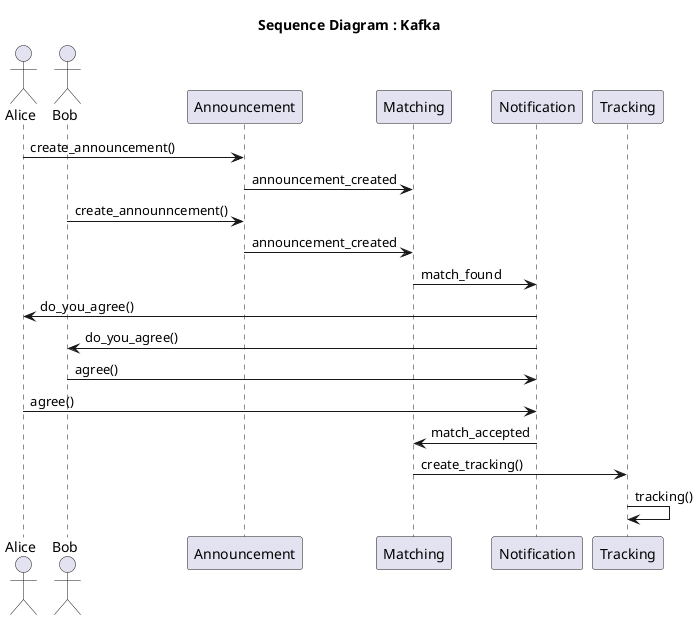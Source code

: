 @startuml
title Sequence Diagram : Kafka
actor Alice
actor Bob
Alice -> Announcement : create_announcement()
Announcement -> Matching : announcement_created
Bob -> Announcement : create_announncement()
Announcement -> Matching : announcement_created
Matching -> Notification : match_found
Notification -> Alice : do_you_agree()
Notification -> Bob : do_you_agree()
Bob -> Notification : agree()
Alice -> Notification : agree()
Notification -> Matching : match_accepted
Matching -> Tracking : create_tracking()
Tracking -> Tracking : tracking()
@enduml

